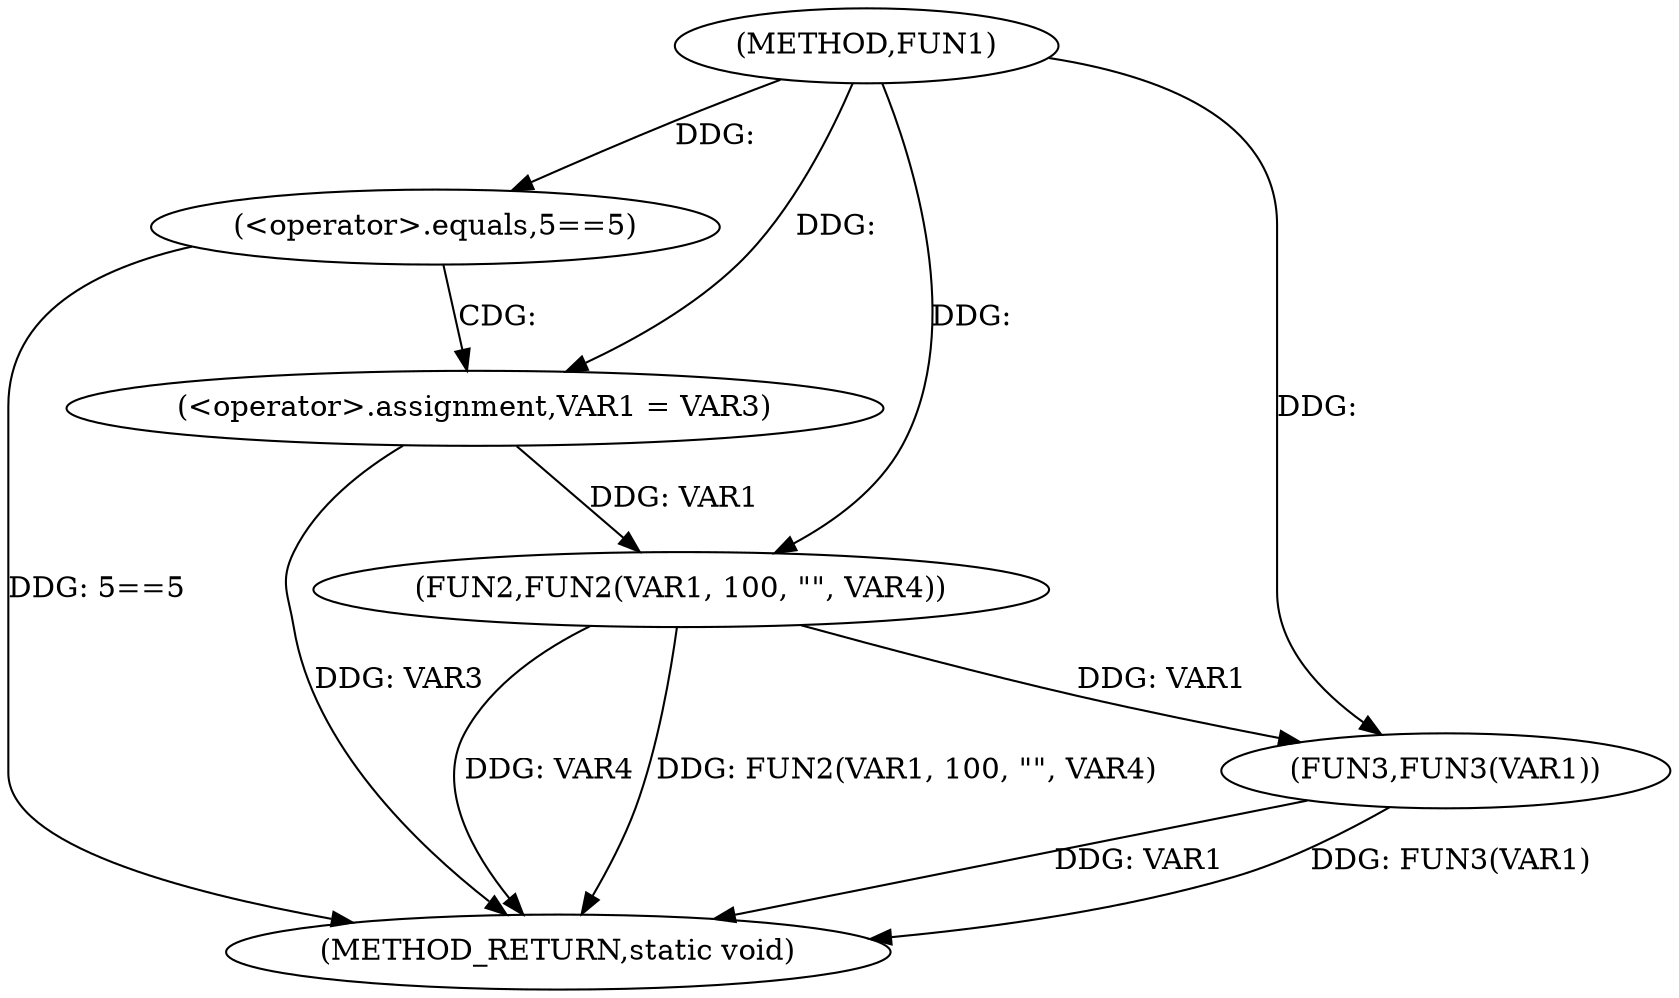 digraph FUN1 {  
"1000100" [label = "(METHOD,FUN1)" ]
"1000122" [label = "(METHOD_RETURN,static void)" ]
"1000106" [label = "(<operator>.equals,5==5)" ]
"1000110" [label = "(<operator>.assignment,VAR1 = VAR3)" ]
"1000115" [label = "(FUN2,FUN2(VAR1, 100, \"\", VAR4))" ]
"1000120" [label = "(FUN3,FUN3(VAR1))" ]
  "1000110" -> "1000122"  [ label = "DDG: VAR3"] 
  "1000115" -> "1000122"  [ label = "DDG: VAR4"] 
  "1000106" -> "1000122"  [ label = "DDG: 5==5"] 
  "1000115" -> "1000122"  [ label = "DDG: FUN2(VAR1, 100, \"\", VAR4)"] 
  "1000120" -> "1000122"  [ label = "DDG: VAR1"] 
  "1000120" -> "1000122"  [ label = "DDG: FUN3(VAR1)"] 
  "1000100" -> "1000106"  [ label = "DDG: "] 
  "1000100" -> "1000110"  [ label = "DDG: "] 
  "1000110" -> "1000115"  [ label = "DDG: VAR1"] 
  "1000100" -> "1000115"  [ label = "DDG: "] 
  "1000115" -> "1000120"  [ label = "DDG: VAR1"] 
  "1000100" -> "1000120"  [ label = "DDG: "] 
  "1000106" -> "1000110"  [ label = "CDG: "] 
}
